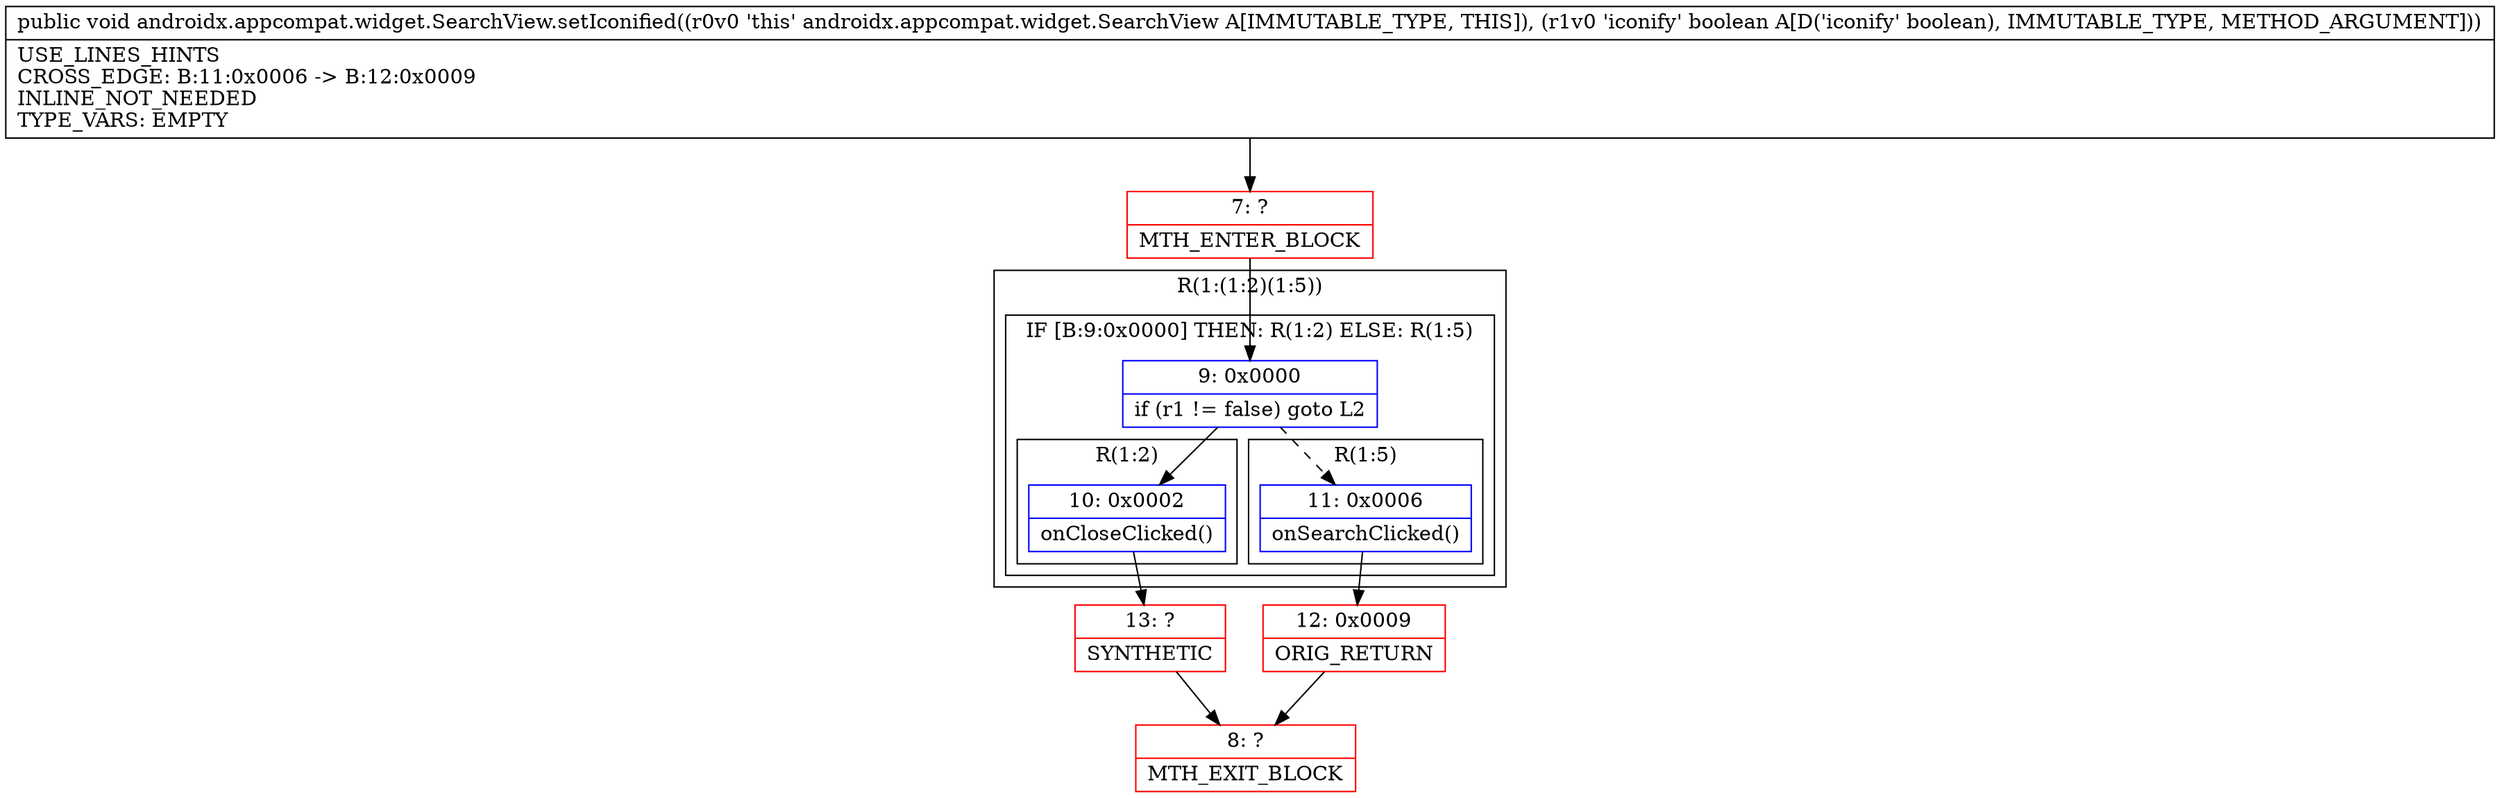 digraph "CFG forandroidx.appcompat.widget.SearchView.setIconified(Z)V" {
subgraph cluster_Region_1639159740 {
label = "R(1:(1:2)(1:5))";
node [shape=record,color=blue];
subgraph cluster_IfRegion_1472554833 {
label = "IF [B:9:0x0000] THEN: R(1:2) ELSE: R(1:5)";
node [shape=record,color=blue];
Node_9 [shape=record,label="{9\:\ 0x0000|if (r1 != false) goto L2\l}"];
subgraph cluster_Region_1224483176 {
label = "R(1:2)";
node [shape=record,color=blue];
Node_10 [shape=record,label="{10\:\ 0x0002|onCloseClicked()\l}"];
}
subgraph cluster_Region_1802388469 {
label = "R(1:5)";
node [shape=record,color=blue];
Node_11 [shape=record,label="{11\:\ 0x0006|onSearchClicked()\l}"];
}
}
}
Node_7 [shape=record,color=red,label="{7\:\ ?|MTH_ENTER_BLOCK\l}"];
Node_13 [shape=record,color=red,label="{13\:\ ?|SYNTHETIC\l}"];
Node_8 [shape=record,color=red,label="{8\:\ ?|MTH_EXIT_BLOCK\l}"];
Node_12 [shape=record,color=red,label="{12\:\ 0x0009|ORIG_RETURN\l}"];
MethodNode[shape=record,label="{public void androidx.appcompat.widget.SearchView.setIconified((r0v0 'this' androidx.appcompat.widget.SearchView A[IMMUTABLE_TYPE, THIS]), (r1v0 'iconify' boolean A[D('iconify' boolean), IMMUTABLE_TYPE, METHOD_ARGUMENT]))  | USE_LINES_HINTS\lCROSS_EDGE: B:11:0x0006 \-\> B:12:0x0009\lINLINE_NOT_NEEDED\lTYPE_VARS: EMPTY\l}"];
MethodNode -> Node_7;Node_9 -> Node_10;
Node_9 -> Node_11[style=dashed];
Node_10 -> Node_13;
Node_11 -> Node_12;
Node_7 -> Node_9;
Node_13 -> Node_8;
Node_12 -> Node_8;
}

